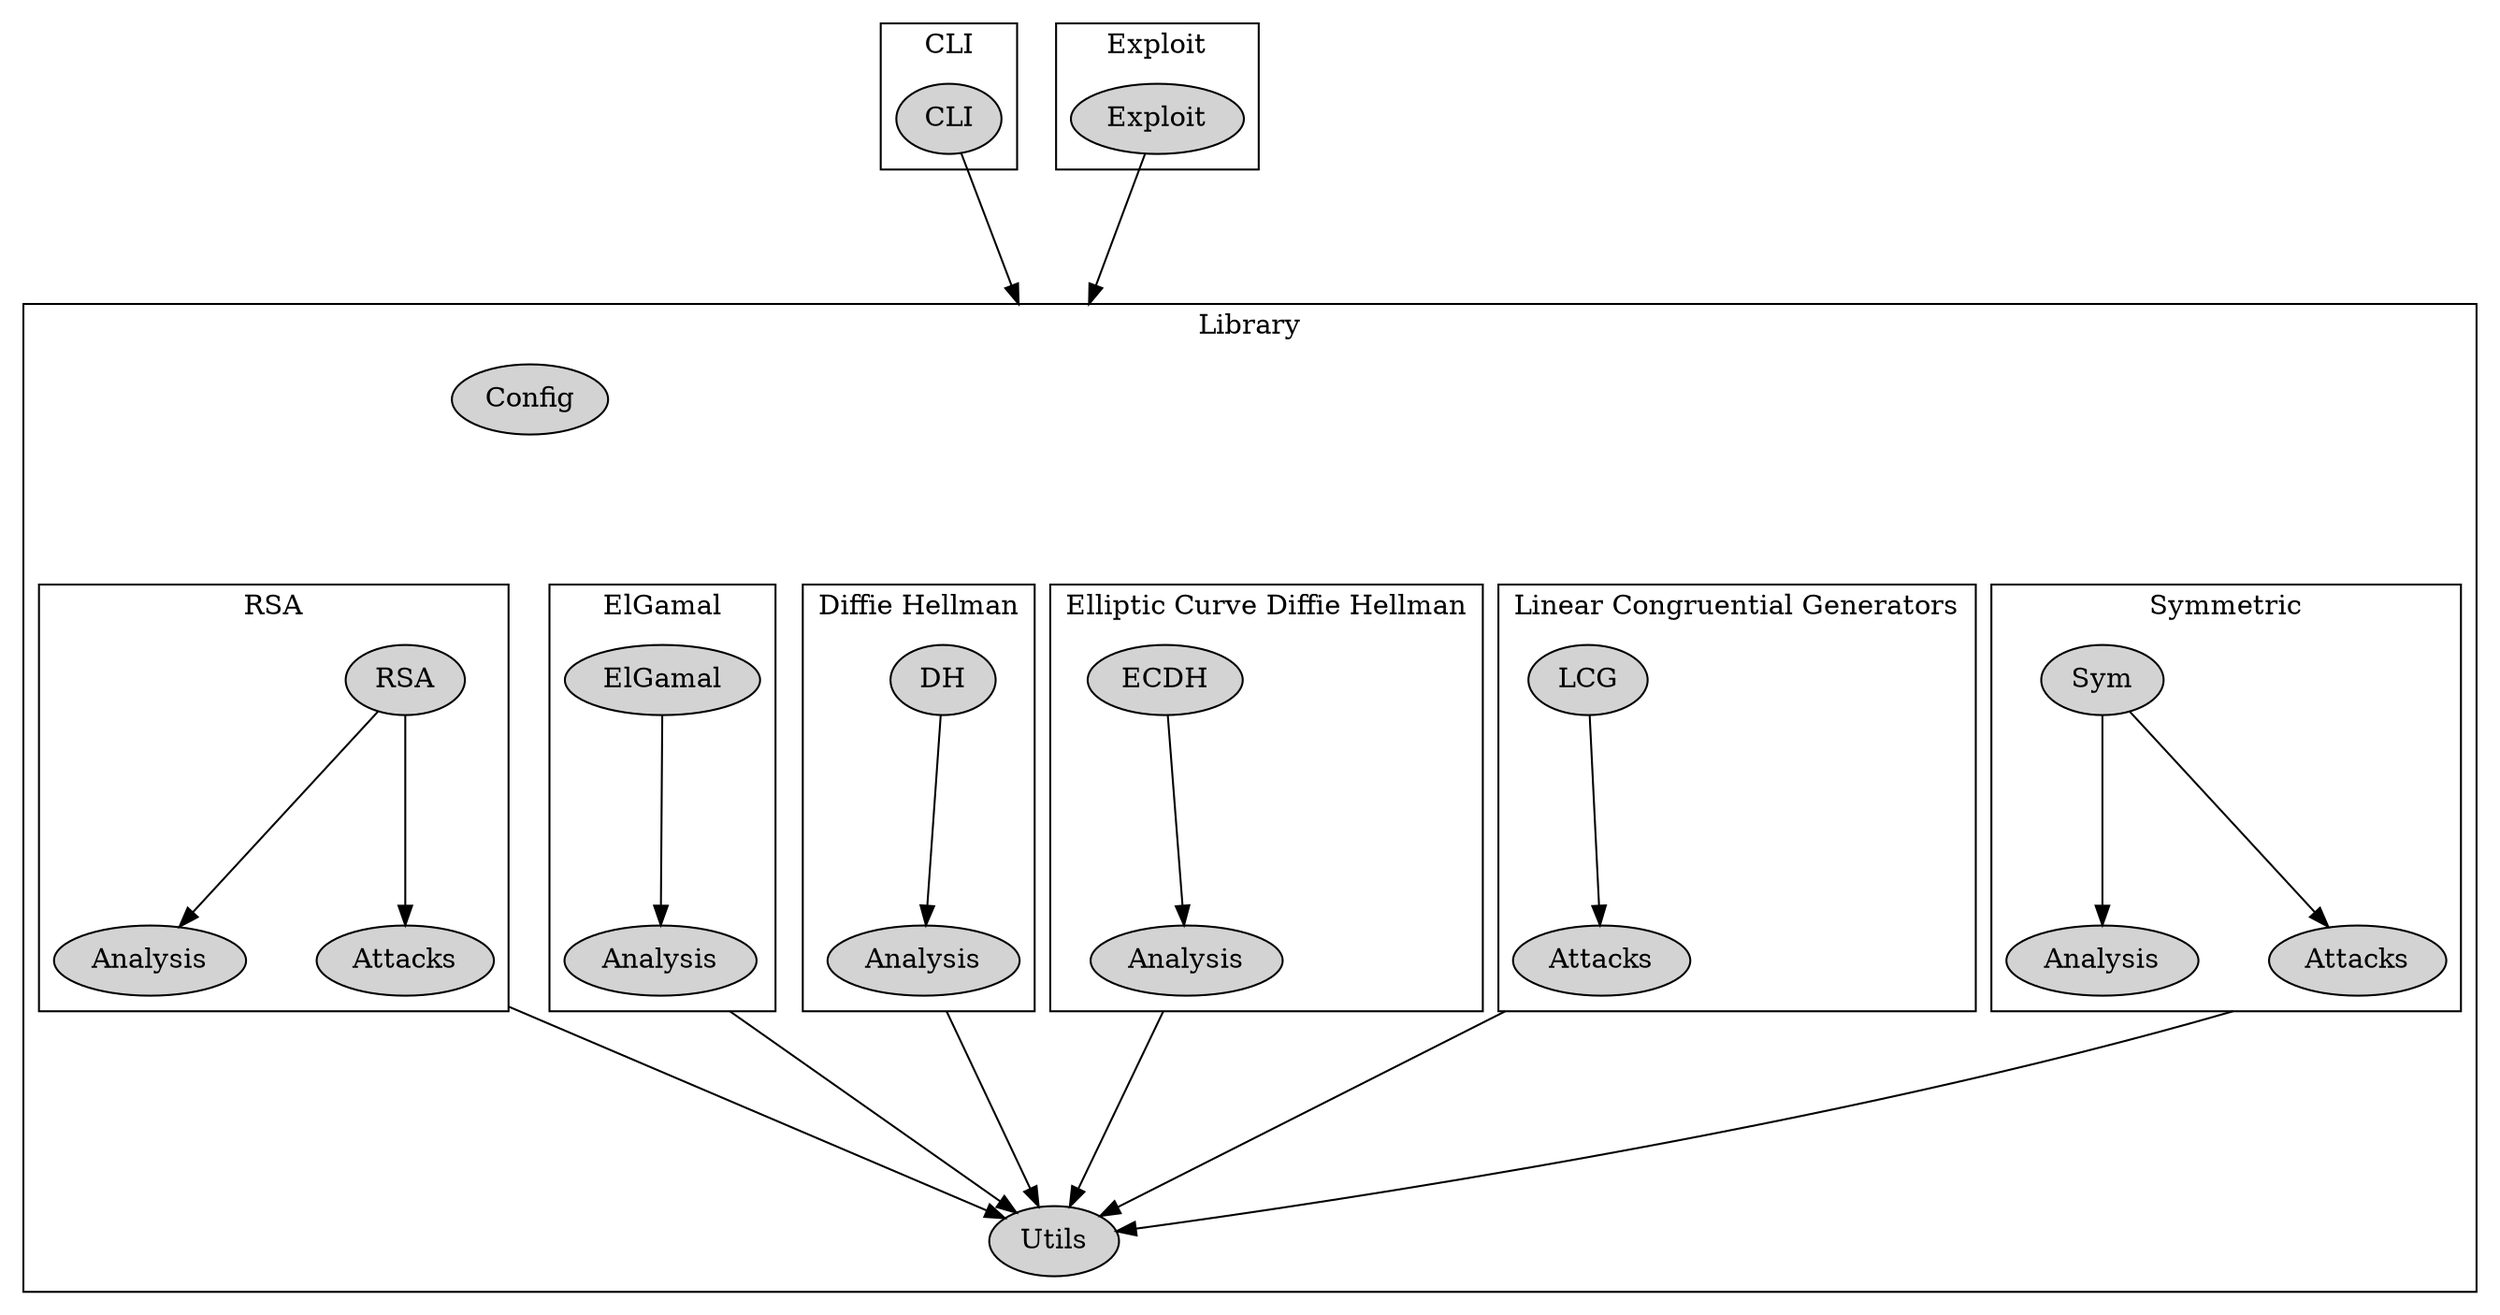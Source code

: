 digraph G {
    node [style=filled];

    graph [nodesep="0.5", ranksep="1.5", compound=true];
    subgraph cluster_lib {
	subgraph cluster_rsa {
		rsa [label="RSA"];
		rsaanalysis [label="Analysis"];
		rsaattacks [label="Attacks"];
		rsa -> rsaanalysis;
		rsa -> rsaattacks;
		label = "RSA";
	}

	subgraph cluster_eg {
		eg [label="ElGamal"];
		eganalysis [label="Analysis"];
		eg -> eganalysis;
		label = "ElGamal";
	}
	subgraph cluster_dh {
		dh [label="DH"];
		dhanalysis [label="Analysis"];
		dh -> dhanalysis;
		label = "Diffie Hellman";
	}
	subgraph cluster_ecdh {
		ecdh [label="ECDH"];
		ecdhanalysis [label="Analysis"];
		ecdh -> ecdhanalysis;
		label = "Elliptic Curve Diffie Hellman";
	}
	subgraph cluster_lcg {
		lcg [label="LCG"];
		lcgattacks [label="Attacks"];
		lcg -> lcgattacks;
		label = "Linear Congruential Generators";
	}

	subgraph cluster_sym {
		sym [label="Sym"];
		symanalysis [label="Analysis"];
		symattacks [label="Attacks"];
		sym -> symanalysis;
		sym -> symattacks;
		label = "Symmetric";
	}
	libentry [style = invis];
	libentry -> rsa [ style = invis ];
	libentry -> eg [ style = invis ];
	libentry -> dh [ style = invis ];
	libentry -> ecdh [ style = invis ];
	libentry -> lcg [ style = invis ];
	libentry -> sym [ style = invis ];

	config [label = "Config"];
	util [label = "Utils"];
	rsaattacks -> util [ltail=cluster_rsa];
	/* rsaanalysis -> util [ltail=cluster_rsa]; */
	eganalysis -> util [ltail=cluster_eg];
	dhanalysis -> util [ltail=cluster_dh];
	ecdhanalysis -> util [ltail=cluster_ecdh];
	lcgattacks -> util [ltail=cluster_lcg];
	symattacks -> util [ltail=cluster_sym];
	/* symanalysis -> util [ltail=cluster_sym]; */
	label = "Library";
    }



    subgraph cluster_cli {
	    cli [label = "CLI"];
	    label = "CLI";

	    cli -> libentry[lhead=cluster_lib];
    }

    subgraph cluster_exp {
	    exp [label = "Exploit"];
	    label = "Exploit";

	    exp -> libentry[lhead=cluster_lib];
    }

}
